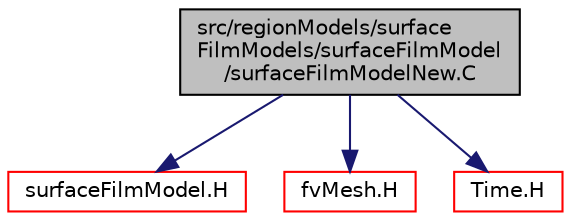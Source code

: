 digraph "src/regionModels/surfaceFilmModels/surfaceFilmModel/surfaceFilmModelNew.C"
{
  bgcolor="transparent";
  edge [fontname="Helvetica",fontsize="10",labelfontname="Helvetica",labelfontsize="10"];
  node [fontname="Helvetica",fontsize="10",shape=record];
  Node0 [label="src/regionModels/surface\lFilmModels/surfaceFilmModel\l/surfaceFilmModelNew.C",height=0.2,width=0.4,color="black", fillcolor="grey75", style="filled", fontcolor="black"];
  Node0 -> Node1 [color="midnightblue",fontsize="10",style="solid",fontname="Helvetica"];
  Node1 [label="surfaceFilmModel.H",height=0.2,width=0.4,color="red",URL="$a14447.html"];
  Node0 -> Node205 [color="midnightblue",fontsize="10",style="solid",fontname="Helvetica"];
  Node205 [label="fvMesh.H",height=0.2,width=0.4,color="red",URL="$a03719.html"];
  Node0 -> Node345 [color="midnightblue",fontsize="10",style="solid",fontname="Helvetica"];
  Node345 [label="Time.H",height=0.2,width=0.4,color="red",URL="$a10025.html"];
}
